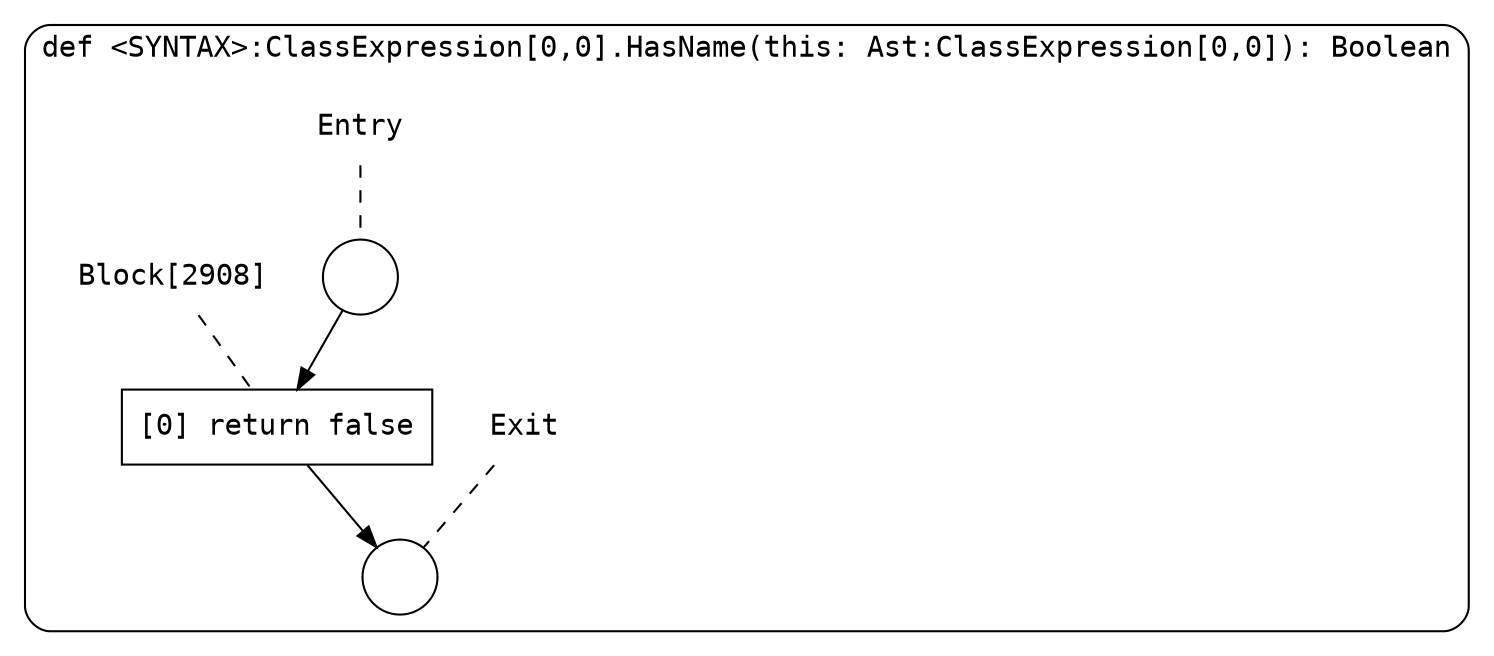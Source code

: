 digraph {
  graph [fontname = "Consolas"]
  node [fontname = "Consolas"]
  edge [fontname = "Consolas"]
  subgraph cluster678 {
    label = "def <SYNTAX>:ClassExpression[0,0].HasName(this: Ast:ClassExpression[0,0]): Boolean"
    style = rounded
    cluster678_entry_name [shape=none, label=<<font color="black">Entry</font>>]
    cluster678_entry_name -> cluster678_entry [arrowhead=none, color="black", style=dashed]
    cluster678_entry [shape=circle label=" " color="black" fillcolor="white" style=filled]
    cluster678_entry -> node2908 [color="black"]
    cluster678_exit_name [shape=none, label=<<font color="black">Exit</font>>]
    cluster678_exit_name -> cluster678_exit [arrowhead=none, color="black", style=dashed]
    cluster678_exit [shape=circle label=" " color="black" fillcolor="white" style=filled]
    node2908_name [shape=none, label=<<font color="black">Block[2908]</font>>]
    node2908_name -> node2908 [arrowhead=none, color="black", style=dashed]
    node2908 [shape=box, label=<<font color="black">[0] return false<BR ALIGN="LEFT"/></font>> color="black" fillcolor="white", style=filled]
    node2908 -> cluster678_exit [color="black"]
  }
}